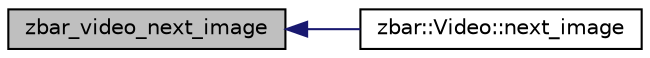 digraph G
{
  edge [fontname="Helvetica",fontsize="10",labelfontname="Helvetica",labelfontsize="10"];
  node [fontname="Helvetica",fontsize="10",shape=record];
  rankdir=LR;
  Node1 [label="zbar_video_next_image",height=0.2,width=0.4,color="black", fillcolor="grey75", style="filled" fontcolor="black"];
  Node1 -> Node2 [dir=back,color="midnightblue",fontsize="10",style="solid"];
  Node2 [label="zbar::Video::next_image",height=0.2,width=0.4,color="black", fillcolor="white", style="filled",URL="$classzbar_1_1_video.html#afaeb0e02ccb2e48a03d9b2e3fa8153b0"];
}
